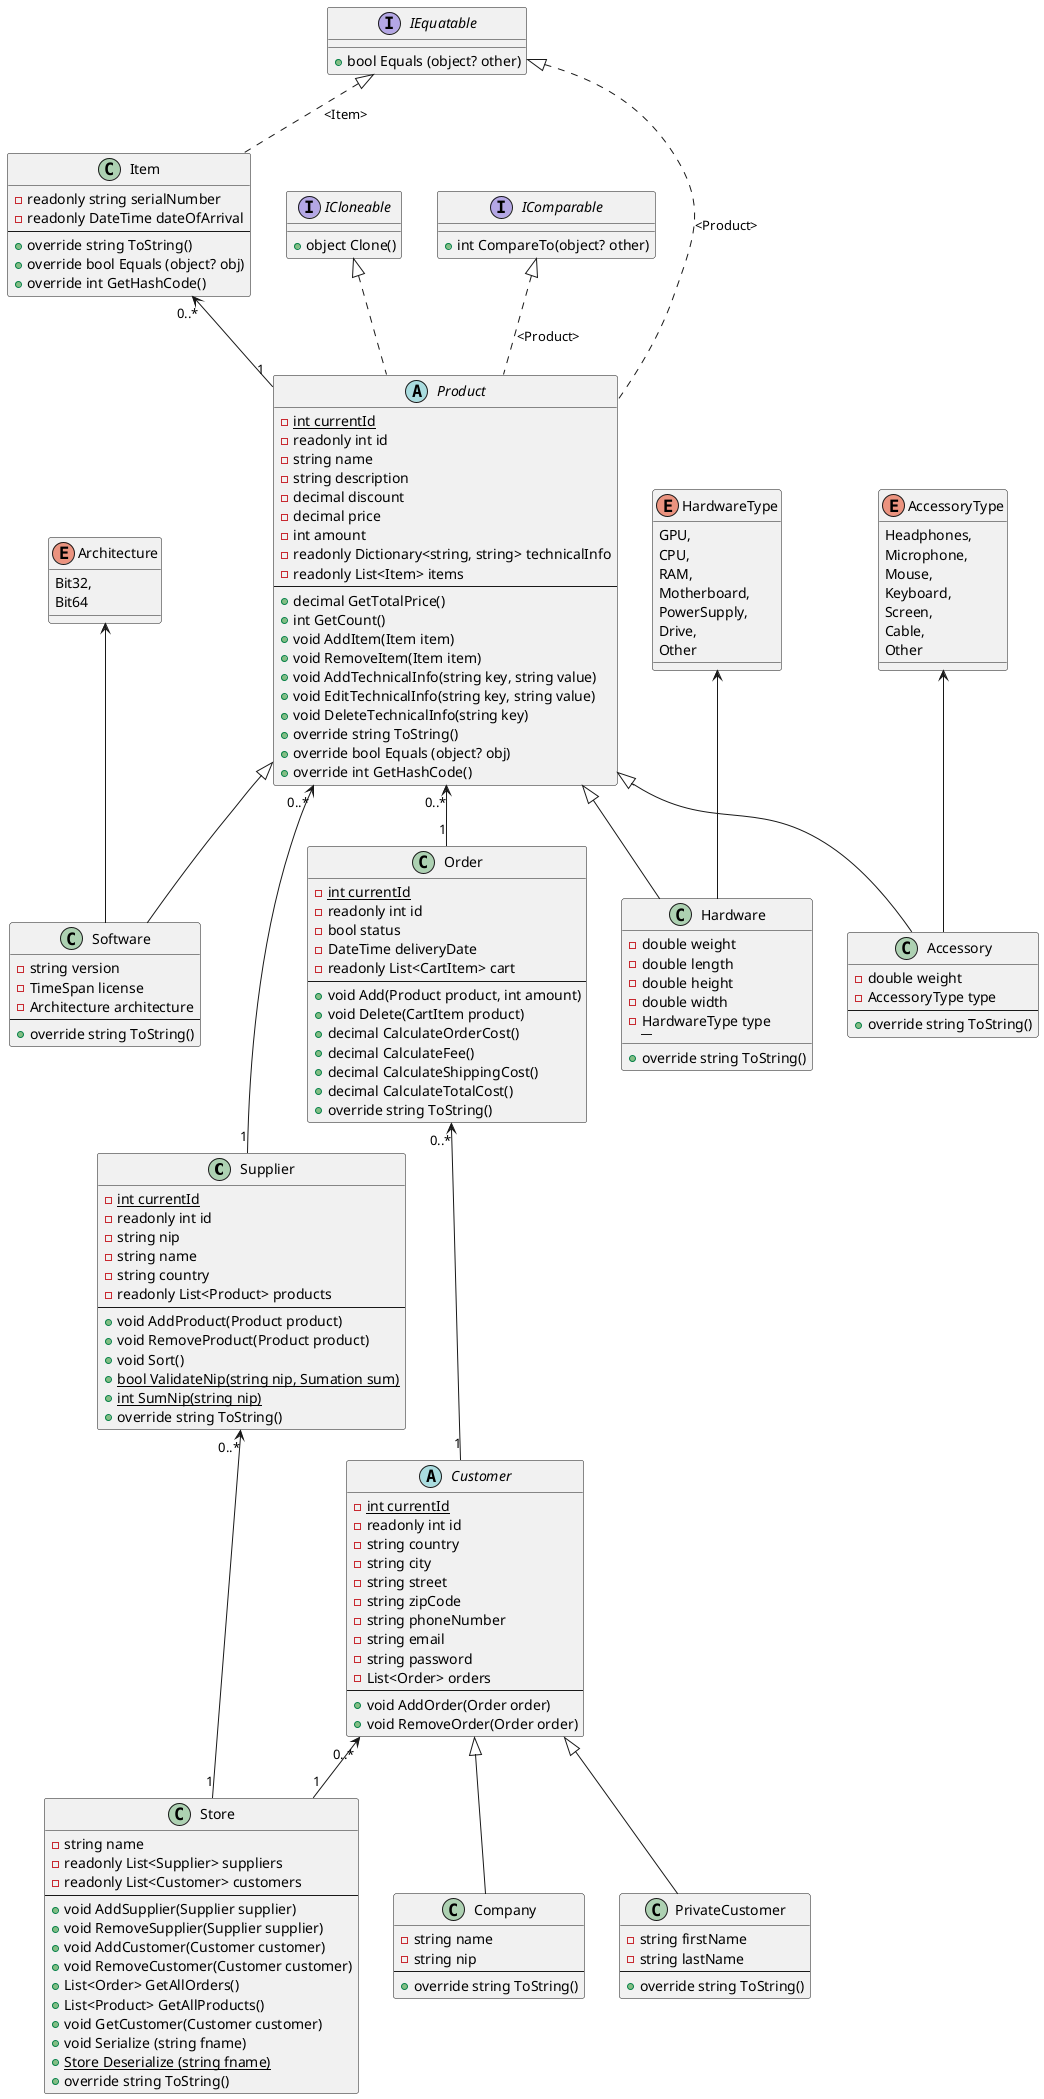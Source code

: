@startuml Project
class Supplier {
  -{static} int currentId
  -readonly int id
  -string nip
  -string name
  -string country
  -readonly List<Product> products
  ----
  + void AddProduct(Product product)
  + void RemoveProduct(Product product)
  + void Sort()
  + {static} bool ValidateNip(string nip, Sumation sum)
  + {static} int SumNip(string nip)
  + override string ToString()
}

class Company {
  -string name
  -string nip
  ----
  + override string ToString()
}

class PrivateCustomer {
  -string firstName
  -string lastName
  ----
  + override string ToString()
}

abstract Customer {
  -{static} int currentId
  -readonly int id
  -string country
  -string city
  -string street
  -string zipCode
  -string phoneNumber
  -string email
  -string password
  -List<Order> orders
  ----
  + void AddOrder(Order order)
  + void RemoveOrder(Order order)
}

class Order {
  -{static} int currentId
  -readonly int id
  -bool status
  -DateTime deliveryDate
  -readonly List<CartItem> cart
  ----
  + void Add(Product product, int amount)
  + void Delete(CartItem product)
  + decimal CalculateOrderCost()
  + decimal CalculateFee()
  + decimal CalculateShippingCost()
  + decimal CalculateTotalCost()
  + override string ToString()
}

abstract Product {
  -{static} int currentId
  -readonly int id
  -string name
  -string description
  -decimal discount
  -decimal price
  -int amount
  -readonly Dictionary<string, string> technicalInfo
  -readonly List<Item> items
  ----
  + decimal GetTotalPrice()
  + int GetCount()
  + void AddItem(Item item)
  + void RemoveItem(Item item)
  + void AddTechnicalInfo(string key, string value)
  + void EditTechnicalInfo(string key, string value)
  + void DeleteTechnicalInfo(string key)
  + override string ToString()
  + override bool Equals (object? obj)
  + override int GetHashCode()
}

class Item {
  - readonly string serialNumber
  - readonly DateTime dateOfArrival
  ----
  + override string ToString()
  + override bool Equals (object? obj)
  + override int GetHashCode()
}

class Store {
  - string name
  - readonly List<Supplier> suppliers
  - readonly List<Customer> customers
  ----
  + void AddSupplier(Supplier supplier)
  + void RemoveSupplier(Supplier supplier)
  + void AddCustomer(Customer customer)
  + void RemoveCustomer(Customer customer) 
  + List<Order> GetAllOrders()
  + List<Product> GetAllProducts()
  + void GetCustomer(Customer customer)
  + void Serialize (string fname)
  + {static} Store Deserialize (string fname)
  + override string ToString()
}

enum HardwareType {
  GPU,
  CPU,
  RAM,
  Motherboard,
  PowerSupply,
  Drive,
  Other
}

enum AccessoryType {
  Headphones,
  Microphone,
  Mouse,
  Keyboard,
  Screen,
  Cable,
  Other
}

enum Architecture {
  Bit32,
  Bit64
}

class Hardware {
  -double weight
  -double length
  -double height
  -double width
  -HardwareType type
  ---- 
  + override string ToString()
}

class Software {
  -string version
  -TimeSpan license
  -Architecture architecture
  ----
  + override string ToString()
}

class Accessory {
  -double weight
  -AccessoryType type
  ----
  + override string ToString()
}

interface ICloneable {
  + object Clone()
}

interface IComparable {
  + int CompareTo(object? other)
}

interface IEquatable {
  + bool Equals (object? other)
}

IEquatable <|-[dashed]- Item : "<Item>"
IComparable <|-[dashed]- Product : "<Product>"
IEquatable <|-[dashed]- Product : "<Product>"
abstract Product implements ICloneable
HardwareType <-- Hardware
AccessoryType <-- Accessory
Architecture <-- Software
Product <|-- Accessory
Product <|-- Software
Product <|-- Hardware
Customer	<|-- Company
Customer	<|-- PrivateCustomer
Supplier "0..*" <-- "1" Store
Customer "0..*" <-- "1" Store
Product "0..*" <-- "1" Order
Product "0..*" <-- "1" Supplier
Order "0..*" <-- "1" Customer
Item "0..*" <-- "1" Product
@enduml
